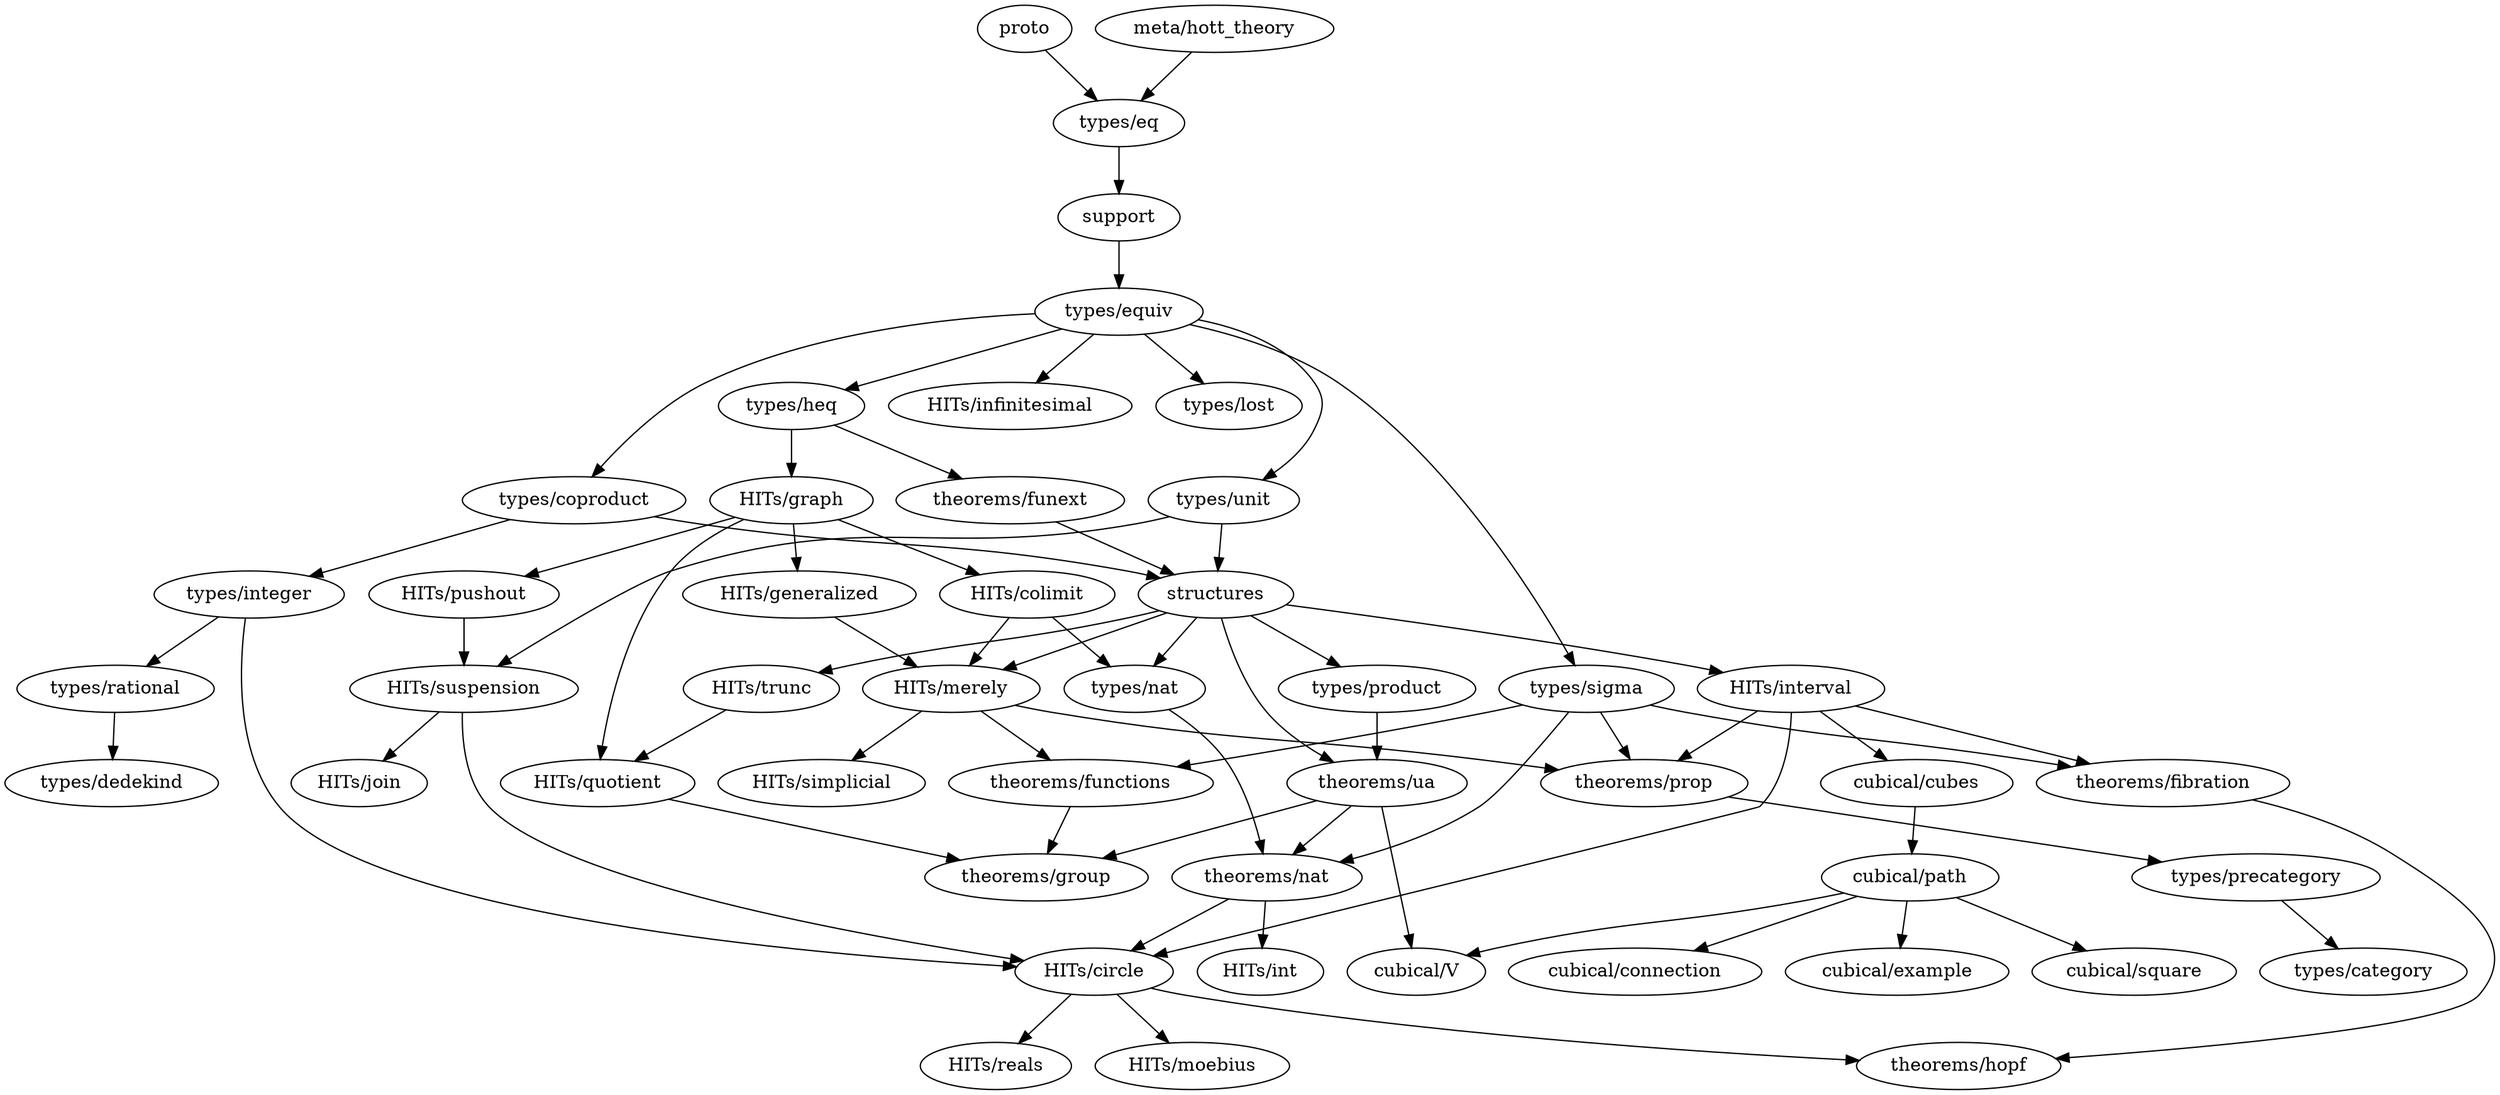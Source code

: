 digraph dependency_map {
  proto -> "types/eq"
  "meta/hott_theory" -> "types/eq"
  support -> "types/equiv"
  structures -> {
    "theorems/ua",
    "HITs/interval",
    "HITs/merely",
    "HITs/trunc",
    "types/product",
    "types/nat"
  }

  subgraph types {
    "types/category"
    "types/coproduct" -> { "types/integer", structures }
    "types/dedekind"
    "types/eq" -> { support }
    "types/equiv" -> {
      "types/heq",
      "HITs/infinitesimal",
      "types/coproduct",
      "types/lost",
      "types/unit",
      "types/sigma"
    }
    "types/heq" -> {
      "HITs/graph", "theorems/funext"
    }
    "types/integer" -> {
      "HITs/circle",
      "types/rational"
    }
    "types/lost"
    "types/nat" -> { "theorems/nat" }
    "types/precategory" -> { "types/category" }
    "types/product" -> { "theorems/ua" }
    "types/rational" -> { "types/dedekind" }
    "types/sigma" -> {
      "theorems/fibration", "theorems/prop",
      "theorems/nat", "theorems/functions"
    }
    "types/unit" -> { structures, "HITs/suspension" }
  }

  subgraph HITs {
    "HITs/circle" -> { "theorems/hopf", "HITs/moebius", "HITs/reals" }
    "HITs/colimit" -> { "HITs/merely", "types/nat" }
    "HITs/generalized" -> "HITs/merely"
    "HITs/graph" -> {
      "HITs/colimit",
      "HITs/generalized",
      "HITs/pushout",
      "HITs/quotient"
    }
    "HITs/infinitesimal"
    "HITs/interval" -> {
      "cubical/cubes"
      "HITs/circle",
      "theorems/prop",
      "theorems/fibration"
    }
    "HITs/join"
    "HITs/merely" -> {
      "theorems/prop",
      "HITs/simplicial",
      "theorems/functions"
    }
    "HITs/moebius"
    "HITs/pushout" -> {
      "HITs/suspension"
    }
    "HITs/quotient" -> { "theorems/group" }
    "HITs/reals"
    "HITs/simplicial"
    "HITs/suspension" -> { "HITs/circle", "HITs/join" }
    "HITs/trunc" -> { "HITs/quotient" }
  }

  subgraph cubical {
    "cubical/connection"
    "cubical/cubes" -> "cubical/path"
    "cubical/example"
    "cubical/path" -> {
      "cubical/square",
      "cubical/example",
      "cubical/V",
      "cubical/connection"
    }
    "cubical/square"
    "cubical/V"
  }

  subgraph theorems {
    "theorems/fibration" -> { "theorems/hopf" }
    "theorems/functions" -> { "theorems/group" }
    "theorems/funext" -> { structures }
    "theorems/group"
    "theorems/hopf"
    "theorems/nat" -> { "HITs/circle", "HITs/int" }
    "theorems/prop" -> { "types/precategory" }
    "theorems/ua" -> { "theorems/group", "theorems/nat", "cubical/V" }
  }
}